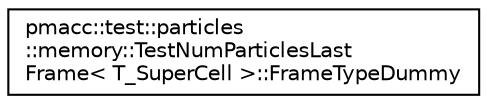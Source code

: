 digraph "Graphical Class Hierarchy"
{
 // LATEX_PDF_SIZE
  edge [fontname="Helvetica",fontsize="10",labelfontname="Helvetica",labelfontsize="10"];
  node [fontname="Helvetica",fontsize="10",shape=record];
  rankdir="LR";
  Node0 [label="pmacc::test::particles\l::memory::TestNumParticlesLast\lFrame\< T_SuperCell \>::FrameTypeDummy",height=0.2,width=0.4,color="black", fillcolor="white", style="filled",URL="$structpmacc_1_1test_1_1particles_1_1memory_1_1_test_num_particles_last_frame_1_1_frame_type_dummy.html",tooltip=" "];
}
